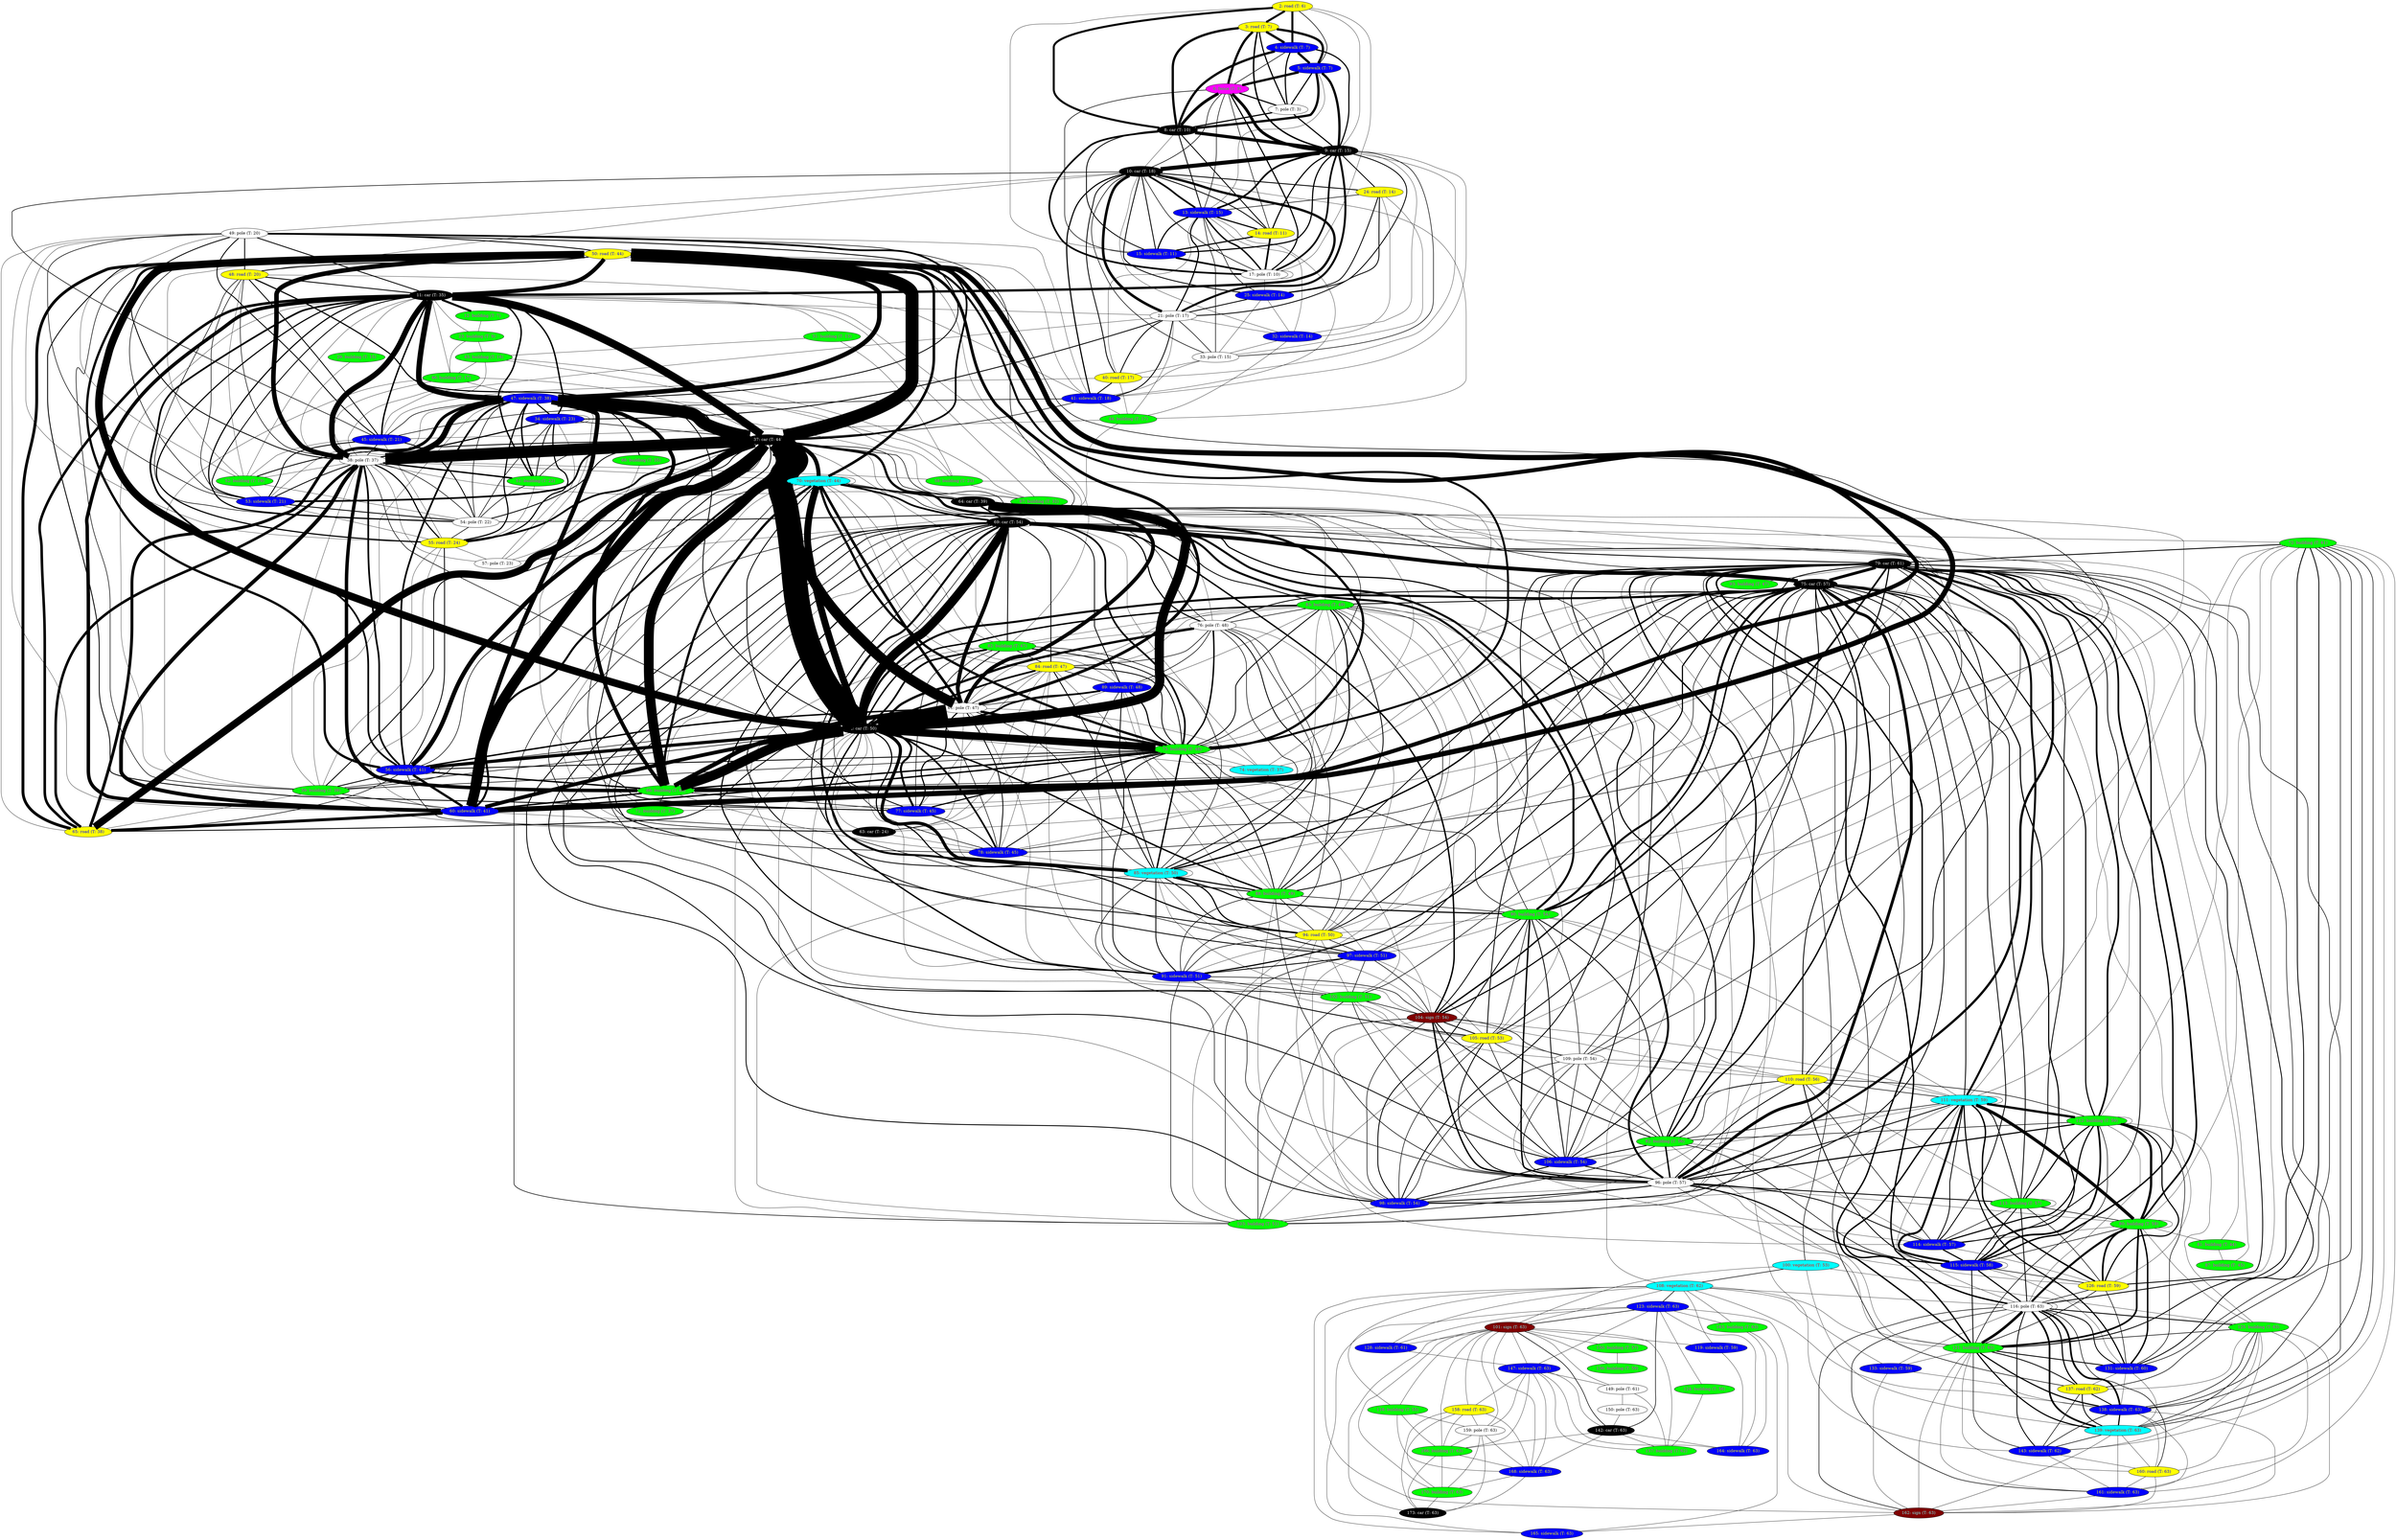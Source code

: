 // Num vertices: 131
// Num edges: 801
graph semantic_graph {
	2 [ label="2: road (T: 6)", fillcolor="#ffff00", fontcolor="#0000ff", pos = "36.7961, 109.279!", style=filled ] // 3D pos: 36.7961 109.279 2.03078 // Observers: 0,12,24,36,48,59,70,
	3 [ label="3: road (T: 7)", fillcolor="#ffff00", fontcolor="#0000ff", pos = "41.6663, 117.619!", style=filled ] // 3D pos: 41.6663 117.619 1.64904 // Observers: 0,12,24,36,48,59,70,81,
	4 [ label="4: sidewalk (T: 7)", fillcolor="#0000ff", fontcolor="#ffff00", pos = "40.5764, 113.915!", style=filled ] // 3D pos: 40.5764 113.915 2.08299 // Observers: 0,12,24,36,48,59,70,81,
	5 [ label="5: sidewalk (T: 7)", fillcolor="#0000ff", fontcolor="#ffff00", pos = "39.7301, 122.02!", style=filled ] // 3D pos: 39.7301  122.02 2.08752 // Observers: 0,12,24,36,48,59,70,81,
	6 [ label="6: fence (T: 9)", fillcolor="#ff00ff", fontcolor="#00ff00", pos = "35.2888, 126.488!", style=filled ] // 3D pos: 35.2888 126.488 2.75901 // Observers: 0,12,24,36,48,59,70,81,92,106,
	7 [ label="7: pole (T: 3)", fillcolor="#ffffff", fontcolor="#000000", pos = "40.7771, 121.359!", style=filled ] // 3D pos: 40.7771 121.359 2.32973 // Observers: 0,12,24,36,
	8 [ label="8: car (T: 10)", fillcolor="#000000", fontcolor="#ffffff", pos = "36.3176, 120.909!", style=filled ] // 3D pos: 36.3176 120.909 2.31108 // Observers: 0,12,24,36,48,59,70,81,92,106,120,
	9 [ label="9: car (T: 15)", fillcolor="#000000", fontcolor="#ffffff", pos = "29.7477, 120.81!", style=filled ] // 3D pos: 29.7477  120.81 2.33007 // Observers: 0,12,24,36,48,59,70,81,92,106,120,132,149,157,170,
	10 [ label="10: car (T: 18)", fillcolor="#000000", fontcolor="#ffffff", pos = "22.5979, 120.637!", style=filled ] // 3D pos: 22.5979 120.637 2.38508 // Observers: 0,12,24,36,48,59,70,81,106,120,132,141,149,157,170,183,193,205,
	11 [ label="11: car (T: 35)", fillcolor="#000000", fontcolor="#ffffff", pos = "6.30613, 119.093!", style=filled ] // 3D pos: 6.30613 119.093 2.39058 // Observers: 0,12,24,36,48,59,70,81,183,193,205,217,232,245,255,265,276,291,309,327,345,363,378,394,411,426,442,460,
	12 [ label="12: building (T: 7)", fillcolor="#00ff00", fontcolor="#ff00ff", pos = "4.7421, 112.976!", style=filled ] // 3D pos:  4.7421 112.976 12.6003 // Observers: 12,12,24,36,48,59,70,81,
	13 [ label="13: sidewalk (T: 15)", fillcolor="#0000ff", fontcolor="#ffff00", pos = "26.5966, 123.624!", style=filled ] // 3D pos: 26.5966 123.624  1.8158 // Observers: 81,81,106,120,132,157,170,
	14 [ label="14: road (T: 11)", fillcolor="#ffff00", fontcolor="#0000ff", pos = "36.5167, 117.516!", style=filled ] // 3D pos: 36.5167 117.516 1.63895 // Observers: 92,92,106,120,132,
	15 [ label="15: sidewalk (T: 11)", fillcolor="#0000ff", fontcolor="#ffff00", pos = "35.1859, 113.944!", style=filled ] // 3D pos: 35.1859 113.944 2.04333 // Observers: 92,92,106,120,132,
	17 [ label="17: pole (T: 10)", fillcolor="#ffffff", fontcolor="#000000", pos = "33.4696, 112.45!", style=filled ] // 3D pos: 33.4696  112.45 2.24704 // Observers: 92,92,106,106,106,120,120,
	21 [ label="21: pole (T: 17)", fillcolor="#ffffff", fontcolor="#000000", pos = "19.068, 122.329!", style=filled ] // 3D pos:  19.068 122.329 6.60728 // Observers: 92,92,106,120,132,149,157,170,183,193,
	23 [ label="23: building (T: 9)", fillcolor="#00ff00", fontcolor="#ff00ff", pos = "1.26734, 113.66!", style=filled ] // 3D pos: 1.26734  113.66 11.5494 // Observers: 92,92,
	24 [ label="24: road (T: 14)", fillcolor="#ffff00", fontcolor="#0000ff", pos = "30.2084, 117.479!", style=filled ] // 3D pos: 30.2084 117.479   1.634 // Observers: 141,141,149,157,
	25 [ label="25: sidewalk (T: 14)", fillcolor="#0000ff", fontcolor="#ffff00", pos = "28.9619, 114.077!", style=filled ] // 3D pos: 28.9619 114.077 2.03481 // Observers: 141,141,149,157,
	29 [ label="29: building (T: 15)", fillcolor="#00ff00", fontcolor="#ff00ff", pos = "-14.8492, 114.177!", style=filled ] // 3D pos: -14.8492 114.177 13.1562 // Observers: 141,141,
	31 [ label="31: building (T: 13)", fillcolor="#00ff00", fontcolor="#ff00ff", pos = "-4.47406, 112.941!", style=filled ] // 3D pos: -4.47406 112.941  11.009 // Observers: 149,149,
	32 [ label="32: sidewalk (T: 14)", fillcolor="#0000ff", fontcolor="#ffff00", pos = "21.0935, 123.327!", style=filled ] // 3D pos: 21.0935 123.327 1.95101 // Observers: 157,157,
	33 [ label="33: pole (T: 15)", fillcolor="#ffffff", fontcolor="#000000", pos = "23.6705, 121.896!", style=filled ] // 3D pos: 23.6705 121.896 2.29383 // Observers: 157,157,170,
	34 [ label="34: sidewalk (T: 23)", fillcolor="#0000ff", fontcolor="#ffff00", pos = "6.60702, 123.481!", style=filled ] // 3D pos: 6.60702 123.481 1.75484 // Observers: 157,157,170,183,255,255,265,
	37 [ label="37: car (T: 44)", fillcolor="#000000", fontcolor="#ffffff", pos = "7.99192, 108.31!", style=filled ] // 3D pos: 7.99192  108.31 2.29295 // Observers: 157,157,183,205,217,217,217,232,232,245,255,265,265,276,276,291,291,309,309,309,327,327,327,345,345,345,345,363,363,378,378,378,394,394,394,411,411,426,426,442,442,460,460,477,494,510,524,537,549,561,573,589,
	38 [ label="38: pole (T: 37)", fillcolor="#ffffff", fontcolor="#000000", pos = "4.53143, 114.276!", style=filled ] // 3D pos: 4.53143 114.276  4.8441 // Observers: 170,170,193,205,217,232,245,255,265,276,291,309,327,345,363,378,394,411,426,442,477,494,
	40 [ label="40: road (T: 17)", fillcolor="#ffff00", fontcolor="#0000ff", pos = "24.4722, 117.434!", style=filled ] // 3D pos: 24.4722 117.434  1.6168 // Observers: 170,170,183,193,
	41 [ label="41: sidewalk (T: 18)", fillcolor="#0000ff", fontcolor="#ffff00", pos = "22.4138, 114.074!", style=filled ] // 3D pos: 22.4138 114.074  1.9534 // Observers: 170,170,183,193,205,
	43 [ label="43: building (T: 16)", fillcolor="#00ff00", fontcolor="#ff00ff", pos = "-2.24078, 113.733!", style=filled ] // 3D pos: -2.24078 113.733 9.03069 // Observers: 183,183,
	44 [ label="44: building (T: 17)", fillcolor="#00ff00", fontcolor="#ff00ff", pos = "18.0031, 123.427!", style=filled ] // 3D pos: 18.0031 123.427 4.25153 // Observers: 193,193,
	45 [ label="45: sidewalk (T: 21)", fillcolor="#0000ff", fontcolor="#ffff00", pos = "13.6468, 122.53!", style=filled ] // 3D pos: 13.6468  122.53 2.01178 // Observers: 193,193,205,217,232,245,
	46 [ label="46: building (T: 17)", fillcolor="#00ff00", fontcolor="#ff00ff", pos = "2.32451, 113.111!", style=filled ] // 3D pos: 2.32451 113.111 7.65596 // Observers: 193,193,
	47 [ label="47: sidewalk (T: 38)", fillcolor="#0000ff", fontcolor="#ffff00", pos = "1.97953, 115.998!", style=filled ] // 3D pos: 1.97953 115.998 1.71101 // Observers: 193,193,205,217,232,245,255,265,276,291,309,327,345,363,378,394,411,426,442,460,477,494,510,
	48 [ label="48: road (T: 20)", fillcolor="#ffff00", fontcolor="#0000ff", pos = "19.0373, 117.438!", style=filled ] // 3D pos: 19.0373 117.438 1.62086 // Observers: 205,205,217,232,
	49 [ label="49: pole (T: 20)", fillcolor="#ffffff", fontcolor="#000000", pos = "13.642, 113.004!", style=filled ] // 3D pos:  13.642 113.004 2.29588 // Observers: 205,205,217,232,
	50 [ label="50: road (T: 44)", fillcolor="#ffff00", fontcolor="#0000ff", pos = "10.1966, 108.594!", style=filled ] // 3D pos: 10.1966 108.594 1.84315 // Observers: 205,205,217,232,291,291,291,309,309,327,345,394,394,426,442,460,477,494,524,537,549,561,573,589,
	51 [ label="51: building (T: 22)", fillcolor="#00ff00", fontcolor="#ff00ff", pos = "1.26776, 118.218!", style=filled ] // 3D pos: 1.26776 118.218 7.46823 // Observers: 205,205,217,232,245,255,
	52 [ label="52: building (T: 19)", fillcolor="#00ff00", fontcolor="#ff00ff", pos = "16.2615, 113.13!", style=filled ] // 3D pos: 16.2615  113.13 2.21297 // Observers: 217,217,
	53 [ label="53: sidewalk (T: 21)", fillcolor="#0000ff", fontcolor="#ffff00", pos = "16.3999, 114.001!", style=filled ] // 3D pos: 16.3999 114.001 2.10182 // Observers: 217,217,232,245,
	54 [ label="54: pole (T: 22)", fillcolor="#ffffff", fontcolor="#000000", pos = "13.893, 122.006!", style=filled ] // 3D pos:  13.893 122.006 2.18859 // Observers: 217,217,232,245,255,
	55 [ label="55: road (T: 24)", fillcolor="#ffff00", fontcolor="#0000ff", pos = "13.2726, 117.255!", style=filled ] // 3D pos: 13.2726 117.255 1.60837 // Observers: 245,245,255,265,276,
	56 [ label="56: sidewalk (T: 41)", fillcolor="#0000ff", fontcolor="#ffff00", pos = "4.75075, 108.796!", style=filled ] // 3D pos: 4.75075 108.796 1.90388 // Observers: 265,265,276,276,291,426,442,524,537,549,
	57 [ label="57: pole (T: 23)", fillcolor="#ffffff", fontcolor="#000000", pos = "7.11666, 120.891!", style=filled ] // 3D pos: 7.11666 120.891 2.37684 // Observers: 265,265,
	58 [ label="58: building (T: 23)", fillcolor="#00ff00", fontcolor="#ff00ff", pos = "-5.46531, 113.006!", style=filled ] // 3D pos: -5.46531 113.006 7.70861 // Observers: 265,265,
	59 [ label="59: building (T: 39)", fillcolor="#00ff00", fontcolor="#ff00ff", pos = "2.44232, 111.601!", style=filled ] // 3D pos: 2.44232 111.601  5.5479 // Observers: 276,276,524,
	60 [ label="60: sidewalk (T: 41)", fillcolor="#0000ff", fontcolor="#ffff00", pos = "10.8145, 112.803!", style=filled ] // 3D pos: 10.8145 112.803 2.17665 // Observers: 276,276,291,309,327,345,363,378,394,411,426,442,460,477,494,510,524,537,549,
	61 [ label="61: pole (T: 47)", fillcolor="#ffffff", fontcolor="#000000", pos = "6.10836, 101.249!", style=filled ] // 3D pos: 6.10836 101.249 5.73982 // Observers: 276,276,291,309,327,345,363,378,394,411,426,442,460,477,494,510,524,561,573,589,604,632,
	62 [ label="62: car (T: 50)", fillcolor="#000000", fontcolor="#ffffff", pos = "7.7086, 98.577!", style=filled ] // 3D pos:  7.7086  98.577 2.49189 // Observers: 276,276,291,291,309,309,309,327,327,327,327,345,345,345,363,363,363,378,378,378,394,394,394,411,411,411,426,426,442,442,442,460,460,477,477,477,494,494,510,510,524,524,537,537,549,549,561,561,573,573,589,589,604,604,619,619,632,632,648,648,666,683,
	63 [ label="63: car (T: 24)", fillcolor="#000000", fontcolor="#ffffff", pos = "7.59776, 101.693!", style=filled ] // 3D pos: 7.59776 101.693 2.54444 // Observers: 276,276,
	64 [ label="64: car (T: 39)", fillcolor="#000000", fontcolor="#ffffff", pos = "7.57811, 95.743!", style=filled ] // 3D pos: 7.57811  95.743 2.69519 // Observers: 276,276,291,309,327,345,363,378,411,460,477,494,510,524,
	65 [ label="65: road (T: 38)", fillcolor="#ffff00", fontcolor="#0000ff", pos = "9.02764, 113.99!", style=filled ] // 3D pos: 9.02764  113.99 1.64261 // Observers: 291,291,309,327,345,363,378,394,411,426,510,
	66 [ label="66: building (T: 43)", fillcolor="#00ff00", fontcolor="#ff00ff", pos = "1.35798, 104.963!", style=filled ] // 3D pos: 1.35798 104.963  6.4649 // Observers: 291,291,309,327,345,363,378,394,411,426,442,460,477,494,537,549,561,573,
	67 [ label="67: building (T: 32)", fillcolor="#00ff00", fontcolor="#ff00ff", pos = "-4.12693, 116.992!", style=filled ] // 3D pos: -4.12693 116.992 5.91071 // Observers: 291,291,
	68 [ label="68: building (T: 35)", fillcolor="#00ff00", fontcolor="#ff00ff", pos = "-10.3829, 117.397!", style=filled ] // 3D pos: -10.3829 117.397 7.14826 // Observers: 426,426,442,460,
	69 [ label="69: car (T: 54)", fillcolor="#000000", fontcolor="#ffffff", pos = "7.77776, 90.7459!", style=filled ] // 3D pos: 7.77776 90.7459 2.65332 // Observers: 426,426,442,460,477,494,510,524,537,549,561,561,573,573,589,604,619,632,648,666,683,697,709,721,735,
	70 [ label="70: vegetation (T: 44)", fillcolor="#00ffff", fontcolor="#ff0000", pos = "9.51335, 102.33!", style=filled ] // 3D pos: 9.51335  102.33 4.28182 // Observers: 442,442,460,460,477,510,524,537,549,561,573,589,
	71 [ label="71: building (T: 37)", fillcolor="#00ff00", fontcolor="#ff00ff", pos = "-9.08727, 115.055!", style=filled ] // 3D pos: -9.08727 115.055 6.62306 // Observers: 477,477,494,
	72 [ label="72: building (T: 61)", fillcolor="#00ff00", fontcolor="#ff00ff", pos = "12.5093, 71.9118!", style=filled ] // 3D pos: 12.5093 71.9118 3.30479 // Observers: 477,477,833,845,
	73 [ label="73: building (T: 48)", fillcolor="#00ff00", fontcolor="#ff00ff", pos = "12.192, 98.8056!", style=filled ] // 3D pos:  12.192 98.8056  5.3863 // Observers: 494,494,510,524,537,549,561,573,589,604,619,632,648,648,
	74 [ label="74: vegetation (T: 37)", fillcolor="#00ffff", fontcolor="#ff0000", pos = "10.8001, 88.5701!", style=filled ] // 3D pos: 10.8001 88.5701 8.03637 // Observers: 494,494,
	75 [ label="75: car (T: 57)", fillcolor="#000000", fontcolor="#ffffff", pos = "6.78675, 83.9379!", style=filled ] // 3D pos: 6.78675 83.9379 2.58595 // Observers: 494,494,510,589,604,619,632,648,666,683,697,709,721,735,750,764,781,
	76 [ label="76: pole (T: 48)", fillcolor="#ffffff", fontcolor="#000000", pos = "4.53663, 96.4784!", style=filled ] // 3D pos: 4.53663 96.4784 6.64798 // Observers: 537,537,549,619,648,
	77 [ label="77: sidewalk (T: 45)", fillcolor="#0000ff", fontcolor="#ffff00", pos = "10.6194, 106.841!", style=filled ] // 3D pos: 10.6194 106.841 1.92095 // Observers: 561,561,573,589,604,
	78 [ label="78: sidewalk (T: 45)", fillcolor="#0000ff", fontcolor="#ffff00", pos = "3.44386, 100.647!", style=filled ] // 3D pos: 3.44386 100.647 1.92999 // Observers: 573,573,589,604,
	79 [ label="79: car (T: 61)", fillcolor="#000000", fontcolor="#ffffff", pos = "5.80939, 75.8576!", style=filled ] // 3D pos: 5.80939 75.8576 2.48666 // Observers: 573,573,632,648,666,709,721,735,750,764,781,800,816,833,845,
	80 [ label="80: building (T: 59)", fillcolor="#00ff00", fontcolor="#ff00ff", pos = "12.9054, 71.7424!", style=filled ] // 3D pos: 12.9054 71.7424  8.2553 // Observers: 573,573,781,800,800,816,816,816,
	81 [ label="81: building (T: 44)", fillcolor="#00ff00", fontcolor="#ff00ff", pos = "12.9393, 74.088!", style=filled ] // 3D pos: 12.9393 74.088 15.544 // Observers: 573,573,
	82 [ label="82: building (T: 47)", fillcolor="#00ff00", fontcolor="#ff00ff", pos = "3.08487, 98.5591!", style=filled ] // 3D pos: 3.08487 98.5591 4.86417 // Observers: 589,589,604,632,
	83 [ label="83: building (T: 49)", fillcolor="#00ff00", fontcolor="#ff00ff", pos = "10.2995, 93.6449!", style=filled ] // 3D pos: 10.2995 93.6449 4.28918 // Observers: 604,604,648,666,
	84 [ label="84: road (T: 47)", fillcolor="#ffff00", fontcolor="#0000ff", pos = "8.08589, 102.273!", style=filled ] // 3D pos: 8.08589 102.273 1.64324 // Observers: 604,604,619,632,
	85 [ label="85: vegetation (T: 50)", fillcolor="#00ffff", fontcolor="#ff0000", pos = "10.4526, 96.4861!", style=filled ] // 3D pos: 10.4526 96.4861  5.2551 // Observers: 604,604,619,632,648,666,666,683,
	87 [ label="87: building (T: 45)", fillcolor="#00ff00", fontcolor="#ff00ff", pos = "13.2034, 77.3515!", style=filled ] // 3D pos: 13.2034 77.3515 16.7913 // Observers: 604,604,
	88 [ label="88: building (T: 49)", fillcolor="#00ff00", fontcolor="#ff00ff", pos = "3.00005, 93.1453!", style=filled ] // 3D pos: 3.00005 93.1453 5.51512 // Observers: 619,619,648,666,
	89 [ label="89: sidewalk (T: 48)", fillcolor="#0000ff", fontcolor="#ffff00", pos = "10.455, 100.657!", style=filled ] // 3D pos:  10.455 100.657 2.00425 // Observers: 619,619,632,648,
	90 [ label="90: building (T: 54)", fillcolor="#00ff00", fontcolor="#ff00ff", pos = "12.5492, 83.6366!", style=filled ] // 3D pos: 12.5492 83.6366 8.38408 // Observers: 619,619,632,648,666,709,721,735,
	91 [ label="91: sidewalk (T: 51)", fillcolor="#0000ff", fontcolor="#ffff00", pos = "2.3616, 92.7919!", style=filled ] // 3D pos:  2.3616 92.7919 1.96107 // Observers: 632,632,648,683,697,
	92 [ label="92: building (T: 56)", fillcolor="#00ff00", fontcolor="#ff00ff", pos = "1.12793, 81.751!", style=filled ] // 3D pos: 1.12793  81.751 7.24001 // Observers: 632,632,709,721,735,764,
	93 [ label="93: building (T: 47)", fillcolor="#00ff00", fontcolor="#ff00ff", pos = "13.6229, 67.9373!", style=filled ] // 3D pos: 13.6229 67.9373  13.955 // Observers: 632,632,
	94 [ label="94: road (T: 50)", fillcolor="#ffff00", fontcolor="#0000ff", pos = "8.27629, 96.8083!", style=filled ] // 3D pos: 8.27629 96.8083 1.63178 // Observers: 648,648,666,683,
	96 [ label="96: pole (T: 57)", fillcolor="#ffffff", fontcolor="#000000", pos = "4.53301, 79.5684!", style=filled ] // 3D pos: 4.53301 79.5684 6.66138 // Observers: 648,648,666,683,697,709,721,735,750,764,781,
	97 [ label="97: sidewalk (T: 51)", fillcolor="#0000ff", fontcolor="#ffff00", pos = "10.3501, 94.9152!", style=filled ] // 3D pos: 10.3501 94.9152 1.93467 // Observers: 666,666,683,697,
	98 [ label="98: sidewalk (T: 54)", fillcolor="#0000ff", fontcolor="#ffff00", pos = "2.8235, 87.5714!", style=filled ] // 3D pos:  2.8235 87.5714 1.88298 // Observers: 666,666,721,735,
	100 [ label="100: vegetation (T: 53)", fillcolor="#00ffff", fontcolor="#ff0000", pos = "11.5592, 65.647!", style=filled ] // 3D pos: 11.5592  65.647 7.78799 // Observers: 666,666,721,
	101 [ label="101: sign (T: 63)", fillcolor="#7f0000", fontcolor="#80ffff", pos = "13.0621, 49.0317!", style=filled ] // 3D pos: 13.0621 49.0317 3.86575 // Observers: 666,666,879,
	102 [ label="102: building (T: 51)", fillcolor="#00ff00", fontcolor="#ff00ff", pos = "13.1067, 88.4234!", style=filled ] // 3D pos: 13.1067 88.4234 4.32397 // Observers: 683,683,697,
	103 [ label="103: building (T: 51)", fillcolor="#00ff00", fontcolor="#ff00ff", pos = "3.20672, 87.6758!", style=filled ] // 3D pos: 3.20672 87.6758 4.64943 // Observers: 683,683,697,
	104 [ label="104: sign (T: 54)", fillcolor="#7f0000", fontcolor="#80ffff", pos = "10.1886, 85.6484!", style=filled ] // 3D pos: 10.1886 85.6484 3.37854 // Observers: 683,683,697,709,721,735,
	105 [ label="105: road (T: 53)", fillcolor="#ffff00", fontcolor="#0000ff", pos = "8.10386, 91.1778!", style=filled ] // 3D pos: 8.10386 91.1778 1.64142 // Observers: 697,697,709,721,
	106 [ label="106: sidewalk (T: 54)", fillcolor="#0000ff", fontcolor="#ffff00", pos = "10.4299, 89.6333!", style=filled ] // 3D pos: 10.4299 89.6333 1.99792 // Observers: 709,709,721,735,
	108 [ label="108: vegetation (T: 62)", fillcolor="#00ffff", fontcolor="#ff0000", pos = "-1.57344, 51.728!", style=filled ] // 3D pos: -1.57344  51.728 4.06472 // Observers: 709,709,721,879,
	109 [ label="109: pole (T: 54)", fillcolor="#ffffff", fontcolor="#000000", pos = "10.1213, 85.6701!", style=filled ] // 3D pos: 10.1213 85.6701 1.93564 // Observers: 721,721,735,
	110 [ label="110: road (T: 56)", fillcolor="#ffff00", fontcolor="#0000ff", pos = "8.13045, 85.6738!", style=filled ] // 3D pos: 8.13045 85.6738 1.64319 // Observers: 735,735,750,764,
	111 [ label="111: vegetation (T: 59)", fillcolor="#00ffff", fontcolor="#ff0000", pos = "10.1426, 79.531!", style=filled ] // 3D pos: 10.1426  79.531 5.25696 // Observers: 735,735,764,781,800,800,800,816,
	112 [ label="112: building (T: 59)", fillcolor="#00ff00", fontcolor="#ff00ff", pos = "12.8694, 80.7307!", style=filled ] // 3D pos: 12.8694 80.7307 4.17066 // Observers: 750,750,764,781,781,800,816,
	113 [ label="113: building (T: 57)", fillcolor="#00ff00", fontcolor="#ff00ff", pos = "2.27858, 76.4417!", style=filled ] // 3D pos: 2.27858 76.4417 5.40995 // Observers: 750,750,781,781,
	114 [ label="114: sidewalk (T: 57)", fillcolor="#0000ff", fontcolor="#ffff00", pos = "10.4356, 84.0872!", style=filled ] // 3D pos: 10.4356 84.0872 1.99847 // Observers: 750,750,764,781,
	115 [ label="115: sidewalk (T: 58)", fillcolor="#0000ff", fontcolor="#ffff00", pos = "3.09244, 75.3981!", style=filled ] // 3D pos: 3.09244 75.3981 1.84713 // Observers: 750,750,764,764,781,800,
	116 [ label="116: pole (T: 63)", fillcolor="#ffffff", fontcolor="#000000", pos = "4.09442, 66.5256!", style=filled ] // 3D pos: 4.09442 66.5256 4.86114 // Observers: 750,750,764,781,800,816,833,845,861,861,879,879,
	118 [ label="118: building (T: 55)", fillcolor="#00ff00", fontcolor="#ff00ff", pos = "16.2065, 49.5488!", style=filled ] // 3D pos: 16.2065 49.5488 4.05585 // Observers: 750,750,
	119 [ label="119: sidewalk (T: 59)", fillcolor="#0000ff", fontcolor="#ffff00", pos = "3.12323, 36.8651!", style=filled ] // 3D pos: 3.12323 36.8651 1.75016 // Observers: 750,750,
	121 [ label="121: building (T: 63)", fillcolor="#00ff00", fontcolor="#ff00ff", pos = "2.14026, 68.7854!", style=filled ] // 3D pos: 2.14026 68.7854 6.30419 // Observers: 764,764,800,816,833,845,861,879,
	123 [ label="123: sidewalk (T: 63)", fillcolor="#0000ff", fontcolor="#ffff00", pos = "3.3613, 46.0992!", style=filled ] // 3D pos:  3.3613 46.0992 1.74232 // Observers: 764,764,879,
	124 [ label="124: building (T: 56)", fillcolor="#00ff00", fontcolor="#ff00ff", pos = "19.3468, 39.6076!", style=filled ] // 3D pos: 19.3468 39.6076 5.01553 // Observers: 764,764,
	125 [ label="125: building (T: 63)", fillcolor="#00ff00", fontcolor="#ff00ff", pos = "13.6975, 66.3255!", style=filled ] // 3D pos: 13.6975 66.3255 3.63247 // Observers: 781,781,879,
	126 [ label="126: road (T: 59)", fillcolor="#ffff00", fontcolor="#0000ff", pos = "8.10224, 80.1664!", style=filled ] // 3D pos: 8.10224 80.1664 1.63787 // Observers: 781,781,800,816,
	128 [ label="128: sidewalk (T: 61)", fillcolor="#0000ff", fontcolor="#ffff00", pos = "3.26325, 49.9112!", style=filled ] // 3D pos: 3.26325 49.9112  1.7098 // Observers: 781,781,
	130 [ label="130: building (T: 57)", fillcolor="#00ff00", fontcolor="#ff00ff", pos = "18.8579, 41.0702!", style=filled ] // 3D pos: 18.8579 41.0702 12.2315 // Observers: 781,781,
	131 [ label="131: sidewalk (T: 60)", fillcolor="#0000ff", fontcolor="#ffff00", pos = "10.4537, 78.6626!", style=filled ] // 3D pos: 10.4537 78.6626 2.00519 // Observers: 800,800,816,833,
	133 [ label="133: sidewalk (T: 59)", fillcolor="#0000ff", fontcolor="#ffff00", pos = "2.29821, 61.8522!", style=filled ] // 3D pos: 2.29821 61.8522 1.78963 // Observers: 816,816,
	136 [ label="136: building (T: 59)", fillcolor="#00ff00", fontcolor="#ff00ff", pos = "18.4833, 45.402!", style=filled ] // 3D pos: 18.4833  45.402 13.0503 // Observers: 816,816,
	137 [ label="137: road (T: 62)", fillcolor="#ffff00", fontcolor="#0000ff", pos = "8.18562, 74.5053!", style=filled ] // 3D pos: 8.18562 74.5053 1.62725 // Observers: 833,833,845,861,
	138 [ label="138: sidewalk (T: 63)", fillcolor="#0000ff", fontcolor="#ffff00", pos = "3.21098, 65.9078!", style=filled ] // 3D pos: 3.21098 65.9078 1.83557 // Observers: 833,833,845,861,879,
	139 [ label="139: vegetation (T: 63)", fillcolor="#00ffff", fontcolor="#ff0000", pos = "10.3149, 67.94!", style=filled ] // 3D pos: 10.3149   67.94 5.75173 // Observers: 833,833,845,861,879,
	142 [ label="142: car (T: 63)", fillcolor="#000000", fontcolor="#ffffff", pos = "9.08247, 42.3149!", style=filled ] // 3D pos: 9.08247 42.3149 2.18488 // Observers: 833,833,879,
	143 [ label="143: sidewalk (T: 62)", fillcolor="#0000ff", fontcolor="#ffff00", pos = "10.4426, 73.1338!", style=filled ] // 3D pos: 10.4426 73.1338 2.01865 // Observers: 845,845,861,
	147 [ label="147: sidewalk (T: 63)", fillcolor="#0000ff", fontcolor="#ffff00", pos = "11.7732, 43.1626!", style=filled ] // 3D pos: 11.7732 43.1626 1.72962 // Observers: 845,845,
	149 [ label="149: pole (T: 61)", fillcolor="#ffffff", fontcolor="#000000", pos = "14.0039, 38.0575!", style=filled ] // 3D pos: 14.0039 38.0575 2.76214 // Observers: 845,845,
	150 [ label="150: pole (T: 63)", fillcolor="#ffffff", fontcolor="#000000", pos = "10.7238, 28.8471!", style=filled ] // 3D pos: 10.7238 28.8471 3.11757 // Observers: 845,845,
	157 [ label="157: building (T: 62)", fillcolor="#00ff00", fontcolor="#ff00ff", pos = "15.6983, 38.9132!", style=filled ] // 3D pos: 15.6983 38.9132 5.05417 // Observers: 861,861,
	158 [ label="158: road (T: 63)", fillcolor="#ffff00", fontcolor="#0000ff", pos = "15.6367, 54.1477!", style=filled ] // 3D pos: 15.6367 54.1477 1.60575 // Observers: 861,861,
	159 [ label="159: pole (T: 63)", fillcolor="#ffffff", fontcolor="#000000", pos = "17.2739, 52.6441!", style=filled ] // 3D pos: 17.2739 52.6441 4.57642 // Observers: 861,861,
	160 [ label="160: road (T: 63)", fillcolor="#ffff00", fontcolor="#0000ff", pos = "7.97127, 68.9729!", style=filled ] // 3D pos: 7.97127 68.9729 1.64064 // Observers: 879,879,
	161 [ label="161: sidewalk (T: 63)", fillcolor="#0000ff", fontcolor="#ffff00", pos = "10.4126, 69.5445!", style=filled ] // 3D pos: 10.4126 69.5445 2.02062 // Observers: 879,879,
	162 [ label="162: sign (T: 63)", fillcolor="#7f0000", fontcolor="#80ffff", pos = "3.90093, 61.1287!", style=filled ] // 3D pos: 3.90093 61.1287 3.28438 // Observers: 879,879,
	163 [ label="163: building (T: 63)", fillcolor="#00ff00", fontcolor="#ff00ff", pos = "-1.12137, 50.4077!", style=filled ] // 3D pos: -1.12137 50.4077 7.18701 // Observers: 879,879,
	164 [ label="164: sidewalk (T: 63)", fillcolor="#0000ff", fontcolor="#ffff00", pos = "3.18402, 41.6842!", style=filled ] // 3D pos: 3.18402 41.6842 1.74539 // Observers: 879,879,
	165 [ label="165: sidewalk (T: 63)", fillcolor="#0000ff", fontcolor="#ffff00", pos = "-1.22427, 53.27!", style=filled ] // 3D pos: -1.22427   53.27 1.87788 // Observers: 879,879,
	166 [ label="166: building (T: 63)", fillcolor="#00ff00", fontcolor="#ff00ff", pos = "13.9146, 47.334!", style=filled ] // 3D pos: 13.9146  47.334 4.80712 // Observers: 879,879,
	168 [ label="168: sidewalk (T: 63)", fillcolor="#0000ff", fontcolor="#ffff00", pos = "16.422, 50.4075!", style=filled ] // 3D pos:  16.422 50.4075 1.79453 // Observers: 879,879,
	170 [ label="170: building (T: 63)", fillcolor="#00ff00", fontcolor="#ff00ff", pos = "18.2857, 52.7883!", style=filled ] // 3D pos: 18.2857 52.7883 12.7052 // Observers: 879,879,
	173 [ label="173: car (T: 63)", fillcolor="#000000", fontcolor="#ffffff", pos = "17.5292, 54.6593!", style=filled ] // 3D pos: 17.5292 54.6593 2.28289 // Observers: 879,879,
	2--3 [ penwidth=7 ]
	2--4 [ penwidth=7 ]
	2--8 [ penwidth=7 ]
	3--4 [ penwidth=8 ]
	3--5 [ penwidth=8 ]
	3--6 [ penwidth=8 ]
	3--7 [ penwidth=4 ]
	3--8 [ penwidth=8 ]
	4--5 [ penwidth=8 ]
	4--7 [ penwidth=4 ]
	4--8 [ penwidth=8 ]
	5--6 [ penwidth=8 ]
	5--7 [ penwidth=4 ]
	5--8 [ penwidth=8 ]
	5--9 [ penwidth=8 ]
	6--7 [ penwidth=4 ]
	6--8 [ penwidth=10 ]
	6--9 [ penwidth=10 ]
	7--8 [ penwidth=4 ]
	7--9 [ penwidth=4 ]
	8--9 [ penwidth=11 ]
	9--10 [ penwidth=14 ]
	10--11 [ penwidth=8 ]
	11--12 [ penwidth=7 ]
	4--6 [ penwidth=2 ]
	3--9 [ penwidth=5 ]
	4--9 [ penwidth=4 ]
	2--5 [ penwidth=2 ]
	2--9 [ penwidth=1 ]
	5--13 [ penwidth=1 ]
	6--13 [ penwidth=2 ]
	8--13 [ penwidth=3 ]
	9--13 [ penwidth=6 ]
	10--13 [ penwidth=6 ]
	6--14 [ penwidth=2 ]
	6--15 [ penwidth=2 ]
	6--17 [ penwidth=4 ]
	8--14 [ penwidth=3 ]
	8--15 [ penwidth=3 ]
	8--17 [ penwidth=6 ]
	9--14 [ penwidth=4 ]
	9--15 [ penwidth=4 ]
	9--17 [ penwidth=6 ]
	9--21 [ penwidth=7 ]
	14--15 [ penwidth=4 ]
	14--17 [ penwidth=6 ]
	15--17 [ penwidth=6 ]
	11--21 [ penwidth=1 ]
	11--23 [ penwidth=1 ]
	10--6 [ penwidth=2 ]
	10--21 [ penwidth=9 ]
	13--14 [ penwidth=4 ]
	13--21 [ penwidth=4 ]
	2--15 [ penwidth=1 ]
	2--17 [ penwidth=1 ]
	12--23 [ penwidth=1 ]
	15--13 [ penwidth=4 ]
	13--17 [ penwidth=5 ]
	17--17 [ penwidth=1 ]
	14--10 [ penwidth=3 ]
	15--10 [ penwidth=3 ]
	17--10 [ penwidth=2 ]
	8--10 [ penwidth=1 ]
	10--24 [ penwidth=3 ]
	10--25 [ penwidth=3 ]
	24--25 [ penwidth=3 ]
	11--29 [ penwidth=1 ]
	9--24 [ penwidth=3 ]
	9--25 [ penwidth=3 ]
	17--25 [ penwidth=1 ]
	24--21 [ penwidth=3 ]
	25--21 [ penwidth=3 ]
	11--31 [ penwidth=1 ]
	24--32 [ penwidth=1 ]
	24--13 [ penwidth=2 ]
	24--33 [ penwidth=1 ]
	25--32 [ penwidth=1 ]
	25--13 [ penwidth=2 ]
	25--33 [ penwidth=1 ]
	13--32 [ penwidth=1 ]
	13--33 [ penwidth=2 ]
	21--32 [ penwidth=1 ]
	21--34 [ penwidth=3 ]
	21--33 [ penwidth=2 ]
	9--32 [ penwidth=1 ]
	9--33 [ penwidth=2 ]
	10--32 [ penwidth=1 ]
	10--33 [ penwidth=2 ]
	32--33 [ penwidth=1 ]
	11--34 [ penwidth=5 ]
	11--37 [ penwidth=27 ]
	34--38 [ penwidth=4 ]
	13--40 [ penwidth=1 ]
	13--41 [ penwidth=1 ]
	21--40 [ penwidth=3 ]
	21--41 [ penwidth=3 ]
	33--40 [ penwidth=1 ]
	33--41 [ penwidth=1 ]
	9--40 [ penwidth=1 ]
	9--41 [ penwidth=1 ]
	10--40 [ penwidth=3 ]
	10--41 [ penwidth=4 ]
	40--41 [ penwidth=3 ]
	37--38 [ penwidth=41 ]
	29--38 [ penwidth=1 ]
	11--38 [ penwidth=19 ]
	38--43 [ penwidth=1 ]
	23--43 [ penwidth=1 ]
	31--43 [ penwidth=1 ]
	40--44 [ penwidth=1 ]
	40--45 [ penwidth=1 ]
	41--44 [ penwidth=1 ]
	41--45 [ penwidth=2 ]
	38--46 [ penwidth=1 ]
	38--47 [ penwidth=20 ]
	21--44 [ penwidth=1 ]
	21--45 [ penwidth=1 ]
	10--44 [ penwidth=1 ]
	10--45 [ penwidth=2 ]
	11--46 [ penwidth=1 ]
	11--45 [ penwidth=5 ]
	11--47 [ penwidth=19 ]
	44--45 [ penwidth=1 ]
	46--47 [ penwidth=1 ]
	37--46 [ penwidth=1 ]
	37--47 [ penwidth=43 ]
	23--46 [ penwidth=1 ]
	32--44 [ penwidth=1 ]
	43--46 [ penwidth=1 ]
	45--48 [ penwidth=3 ]
	45--49 [ penwidth=3 ]
	41--50 [ penwidth=1 ]
	41--48 [ penwidth=1 ]
	41--49 [ penwidth=1 ]
	41--37 [ penwidth=2 ]
	47--51 [ penwidth=5 ]
	47--50 [ penwidth=16 ]
	47--49 [ penwidth=3 ]
	38--51 [ penwidth=5 ]
	38--50 [ penwidth=16 ]
	38--49 [ penwidth=3 ]
	10--48 [ penwidth=1 ]
	10--49 [ penwidth=1 ]
	37--50 [ penwidth=45 ]
	37--49 [ penwidth=6 ]
	11--51 [ penwidth=5 ]
	11--50 [ penwidth=14 ]
	11--49 [ penwidth=3 ]
	48--49 [ penwidth=3 ]
	49--50 [ penwidth=3 ]
	50--52 [ penwidth=1 ]
	50--48 [ penwidth=3 ]
	50--53 [ penwidth=2 ]
	48--52 [ penwidth=1 ]
	48--53 [ penwidth=2 ]
	48--54 [ penwidth=2 ]
	48--37 [ penwidth=4 ]
	48--11 [ penwidth=3 ]
	45--52 [ penwidth=1 ]
	45--53 [ penwidth=3 ]
	45--54 [ penwidth=3 ]
	38--52 [ penwidth=1 ]
	49--52 [ penwidth=1 ]
	49--53 [ penwidth=2 ]
	49--54 [ penwidth=2 ]
	37--52 [ penwidth=3 ]
	37--53 [ penwidth=6 ]
	37--37 [ penwidth=1 ]
	11--52 [ penwidth=1 ]
	11--53 [ penwidth=3 ]
	11--54 [ penwidth=4 ]
	52--53 [ penwidth=1 ]
	52--54 [ penwidth=1 ]
	53--54 [ penwidth=3 ]
	44--54 [ penwidth=1 ]
	48--38 [ penwidth=2 ]
	53--38 [ penwidth=3 ]
	51--54 [ penwidth=2 ]
	47--55 [ penwidth=4 ]
	47--45 [ penwidth=2 ]
	47--53 [ penwidth=1 ]
	47--54 [ penwidth=2 ]
	45--55 [ penwidth=1 ]
	45--38 [ penwidth=2 ]
	53--55 [ penwidth=1 ]
	38--55 [ penwidth=4 ]
	38--54 [ penwidth=2 ]
	54--55 [ penwidth=2 ]
	54--37 [ penwidth=3 ]
	37--55 [ penwidth=6 ]
	11--55 [ penwidth=4 ]
	49--55 [ penwidth=1 ]
	51--55 [ penwidth=1 ]
	51--34 [ penwidth=3 ]
	51--37 [ penwidth=2 ]
	55--34 [ penwidth=4 ]
	47--34 [ penwidth=4 ]
	34--34 [ penwidth=1 ]
	34--54 [ penwidth=2 ]
	34--37 [ penwidth=2 ]
	55--56 [ penwidth=3 ]
	55--57 [ penwidth=1 ]
	47--58 [ penwidth=1 ]
	47--56 [ penwidth=6 ]
	47--57 [ penwidth=1 ]
	34--57 [ penwidth=1 ]
	38--58 [ penwidth=1 ]
	38--56 [ penwidth=6 ]
	38--57 [ penwidth=1 ]
	37--56 [ penwidth=15 ]
	37--57 [ penwidth=1 ]
	11--56 [ penwidth=6 ]
	11--57 [ penwidth=1 ]
	31--58 [ penwidth=1 ]
	43--58 [ penwidth=1 ]
	55--59 [ penwidth=1 ]
	55--60 [ penwidth=1 ]
	56--59 [ penwidth=3 ]
	56--56 [ penwidth=1 ]
	56--60 [ penwidth=8 ]
	56--61 [ penwidth=5 ]
	56--62 [ penwidth=11 ]
	56--63 [ penwidth=2 ]
	47--59 [ penwidth=1 ]
	47--60 [ penwidth=15 ]
	38--59 [ penwidth=1 ]
	38--60 [ penwidth=13 ]
	11--59 [ penwidth=1 ]
	11--60 [ penwidth=12 ]
	37--59 [ penwidth=3 ]
	37--60 [ penwidth=36 ]
	37--61 [ penwidth=36 ]
	37--62 [ penwidth=87 ]
	37--63 [ penwidth=2 ]
	37--64 [ penwidth=2 ]
	59--60 [ penwidth=2 ]
	59--61 [ penwidth=2 ]
	59--63 [ penwidth=1 ]
	60--63 [ penwidth=1 ]
	61--62 [ penwidth=51 ]
	61--63 [ penwidth=1 ]
	61--64 [ penwidth=13 ]
	62--63 [ penwidth=1 ]
	62--64 [ penwidth=32 ]
	63--64 [ penwidth=1 ]
	46--59 [ penwidth=1 ]
	49--60 [ penwidth=1 ]
	50--60 [ penwidth=18 ]
	50--65 [ penwidth=10 ]
	50--50 [ penwidth=1 ]
	50--56 [ penwidth=8 ]
	50--66 [ penwidth=14 ]
	50--61 [ penwidth=10 ]
	50--62 [ penwidth=26 ]
	56--66 [ penwidth=5 ]
	56--65 [ penwidth=2 ]
	47--66 [ penwidth=13 ]
	47--67 [ penwidth=1 ]
	47--65 [ penwidth=10 ]
	60--65 [ penwidth=10 ]
	60--62 [ penwidth=13 ]
	61--66 [ penwidth=15 ]
	38--66 [ penwidth=12 ]
	38--67 [ penwidth=1 ]
	38--65 [ penwidth=9 ]
	62--66 [ penwidth=34 ]
	62--62 [ penwidth=1 ]
	11--65 [ penwidth=9 ]
	37--66 [ penwidth=34 ]
	37--65 [ penwidth=25 ]
	43--67 [ penwidth=1 ]
	49--65 [ penwidth=1 ]
	58--67 [ penwidth=1 ]
	67--11 [ penwidth=1 ]
	65--62 [ penwidth=3 ]
	47--68 [ penwidth=3 ]
	61--69 [ penwidth=13 ]
	62--69 [ penwidth=31 ]
	66--70 [ penwidth=8 ]
	50--70 [ penwidth=9 ]
	56--70 [ penwidth=2 ]
	60--70 [ penwidth=7 ]
	61--70 [ penwidth=9 ]
	62--70 [ penwidth=24 ]
	37--70 [ penwidth=14 ]
	63--70 [ penwidth=1 ]
	70--70 [ penwidth=1 ]
	70--64 [ penwidth=5 ]
	64--69 [ penwidth=5 ]
	38--70 [ penwidth=1 ]
	66--71 [ penwidth=2 ]
	66--60 [ penwidth=5 ]
	47--62 [ penwidth=3 ]
	38--62 [ penwidth=2 ]
	69--72 [ penwidth=1 ]
	58--71 [ penwidth=1 ]
	68--71 [ penwidth=1 ]
	61--73 [ penwidth=8 ]
	61--74 [ penwidth=1 ]
	64--73 [ penwidth=2 ]
	64--74 [ penwidth=1 ]
	64--75 [ penwidth=2 ]
	37--73 [ penwidth=8 ]
	62--73 [ penwidth=26 ]
	62--74 [ penwidth=1 ]
	69--73 [ penwidth=6 ]
	69--74 [ penwidth=1 ]
	69--75 [ penwidth=13 ]
	73--74 [ penwidth=1 ]
	74--75 [ penwidth=1 ]
	70--73 [ penwidth=8 ]
	73--60 [ penwidth=5 ]
	59--62 [ penwidth=2 ]
	59--65 [ penwidth=1 ]
	73--59 [ penwidth=2 ]
	73--50 [ penwidth=7 ]
	59--50 [ penwidth=2 ]
	73--66 [ penwidth=5 ]
	73--56 [ penwidth=3 ]
	73--76 [ penwidth=5 ]
	66--76 [ penwidth=2 ]
	70--76 [ penwidth=2 ]
	70--69 [ penwidth=6 ]
	69--76 [ penwidth=4 ]
	37--76 [ penwidth=1 ]
	62--76 [ penwidth=8 ]
	73--77 [ penwidth=4 ]
	66--77 [ penwidth=2 ]
	50--77 [ penwidth=3 ]
	70--77 [ penwidth=3 ]
	69--69 [ penwidth=1 ]
	62--77 [ penwidth=7 ]
	37--77 [ penwidth=3 ]
	73--78 [ penwidth=3 ]
	66--78 [ penwidth=1 ]
	66--69 [ penwidth=1 ]
	50--78 [ penwidth=2 ]
	77--78 [ penwidth=3 ]
	77--61 [ penwidth=4 ]
	70--78 [ penwidth=2 ]
	61--78 [ penwidth=3 ]
	69--79 [ penwidth=3 ]
	62--78 [ penwidth=6 ]
	37--78 [ penwidth=2 ]
	69--78 [ penwidth=2 ]
	79--80 [ penwidth=6 ]
	80--81 [ penwidth=1 ]
	63--78 [ penwidth=1 ]
	72--80 [ penwidth=1 ]
	73--82 [ penwidth=3 ]
	50--82 [ penwidth=1 ]
	77--82 [ penwidth=2 ]
	78--82 [ penwidth=2 ]
	70--82 [ penwidth=1 ]
	61--82 [ penwidth=3 ]
	69--82 [ penwidth=3 ]
	37--82 [ penwidth=1 ]
	62--82 [ penwidth=6 ]
	62--75 [ penwidth=7 ]
	79--75 [ penwidth=10 ]
	79--81 [ penwidth=1 ]
	76--82 [ penwidth=1 ]
	73--83 [ penwidth=3 ]
	73--84 [ penwidth=3 ]
	73--85 [ penwidth=5 ]
	82--83 [ penwidth=1 ]
	82--84 [ penwidth=2 ]
	82--85 [ penwidth=2 ]
	77--83 [ penwidth=1 ]
	77--84 [ penwidth=1 ]
	77--85 [ penwidth=1 ]
	78--83 [ penwidth=1 ]
	78--84 [ penwidth=1 ]
	78--85 [ penwidth=1 ]
	61--83 [ penwidth=1 ]
	61--84 [ penwidth=2 ]
	61--85 [ penwidth=2 ]
	62--83 [ penwidth=5 ]
	62--84 [ penwidth=6 ]
	62--85 [ penwidth=11 ]
	69--83 [ penwidth=3 ]
	69--85 [ penwidth=7 ]
	75--83 [ penwidth=3 ]
	83--84 [ penwidth=1 ]
	83--85 [ penwidth=4 ]
	84--85 [ penwidth=3 ]
	79--87 [ penwidth=1 ]
	63--84 [ penwidth=1 ]
	64--83 [ penwidth=1 ]
	64--85 [ penwidth=1 ]
	70--84 [ penwidth=1 ]
	81--87 [ penwidth=1 ]
	73--88 [ penwidth=3 ]
	73--89 [ penwidth=4 ]
	84--88 [ penwidth=1 ]
	84--89 [ penwidth=2 ]
	84--76 [ penwidth=2 ]
	84--69 [ penwidth=3 ]
	85--88 [ penwidth=4 ]
	85--89 [ penwidth=3 ]
	85--76 [ penwidth=3 ]
	76--88 [ penwidth=2 ]
	76--89 [ penwidth=2 ]
	76--75 [ penwidth=3 ]
	62--88 [ penwidth=5 ]
	62--89 [ penwidth=6 ]
	75--90 [ penwidth=7 ]
	75--88 [ penwidth=3 ]
	69--90 [ penwidth=7 ]
	69--88 [ penwidth=3 ]
	69--89 [ penwidth=3 ]
	88--89 [ penwidth=1 ]
	79--90 [ penwidth=6 ]
	63--89 [ penwidth=1 ]
	70--89 [ penwidth=1 ]
	73--90 [ penwidth=2 ]
	73--91 [ penwidth=3 ]
	82--89 [ penwidth=1 ]
	82--91 [ penwidth=1 ]
	90--85 [ penwidth=4 ]
	84--91 [ penwidth=1 ]
	89--91 [ penwidth=2 ]
	89--61 [ penwidth=2 ]
	85--91 [ penwidth=3 ]
	85--75 [ penwidth=5 ]
	61--91 [ penwidth=1 ]
	62--91 [ penwidth=5 ]
	75--92 [ penwidth=5 ]
	75--91 [ penwidth=4 ]
	79--92 [ penwidth=5 ]
	79--93 [ penwidth=1 ]
	69--92 [ penwidth=4 ]
	69--91 [ penwidth=4 ]
	88--91 [ penwidth=2 ]
	73--73 [ penwidth=1 ]
	73--94 [ penwidth=2 ]
	88--83 [ penwidth=3 ]
	88--90 [ penwidth=2 ]
	88--94 [ penwidth=2 ]
	88--96 [ penwidth=2 ]
	88--79 [ penwidth=3 ]
	73--75 [ penwidth=1 ]
	83--90 [ penwidth=2 ]
	83--94 [ penwidth=2 ]
	83--89 [ penwidth=1 ]
	83--91 [ penwidth=1 ]
	83--76 [ penwidth=2 ]
	90--96 [ penwidth=5 ]
	89--94 [ penwidth=1 ]
	91--94 [ penwidth=2 ]
	91--76 [ penwidth=2 ]
	85--94 [ penwidth=4 ]
	76--94 [ penwidth=1 ]
	62--94 [ penwidth=4 ]
	75--96 [ penwidth=10 ]
	79--96 [ penwidth=8 ]
	69--94 [ penwidth=3 ]
	69--96 [ penwidth=7 ]
	94--75 [ penwidth=3 ]
	64--94 [ penwidth=1 ]
	92--96 [ penwidth=5 ]
	83--97 [ penwidth=1 ]
	83--98 [ penwidth=1 ]
	90--94 [ penwidth=1 ]
	90--97 [ penwidth=1 ]
	90--98 [ penwidth=3 ]
	88--97 [ penwidth=1 ]
	88--98 [ penwidth=1 ]
	94--97 [ penwidth=2 ]
	94--98 [ penwidth=1 ]
	85--97 [ penwidth=3 ]
	85--98 [ penwidth=2 ]
	85--85 [ penwidth=1 ]
	96--98 [ penwidth=3 ]
	62--97 [ penwidth=2 ]
	62--98 [ penwidth=1 ]
	69--97 [ penwidth=3 ]
	69--98 [ penwidth=3 ]
	75--97 [ penwidth=3 ]
	75--98 [ penwidth=3 ]
	79--98 [ penwidth=3 ]
	79--100 [ penwidth=2 ]
	97--98 [ penwidth=1 ]
	100--101 [ penwidth=1 ]
	64--97 [ penwidth=1 ]
	94--102 [ penwidth=1 ]
	94--103 [ penwidth=1 ]
	94--104 [ penwidth=1 ]
	97--102 [ penwidth=2 ]
	97--103 [ penwidth=2 ]
	97--91 [ penwidth=3 ]
	97--104 [ penwidth=2 ]
	91--102 [ penwidth=2 ]
	91--103 [ penwidth=2 ]
	91--96 [ penwidth=2 ]
	91--104 [ penwidth=2 ]
	85--102 [ penwidth=1 ]
	85--103 [ penwidth=1 ]
	85--104 [ penwidth=1 ]
	96--103 [ penwidth=2 ]
	96--104 [ penwidth=5 ]
	62--102 [ penwidth=1 ]
	62--103 [ penwidth=1 ]
	62--104 [ penwidth=1 ]
	75--102 [ penwidth=2 ]
	75--103 [ penwidth=2 ]
	75--104 [ penwidth=5 ]
	69--102 [ penwidth=2 ]
	69--103 [ penwidth=2 ]
	69--104 [ penwidth=5 ]
	102--103 [ penwidth=2 ]
	102--104 [ penwidth=2 ]
	103--104 [ penwidth=2 ]
	79--103 [ penwidth=1 ]
	79--104 [ penwidth=4 ]
	74--102 [ penwidth=1 ]
	98--103 [ penwidth=1 ]
	102--105 [ penwidth=1 ]
	102--96 [ penwidth=2 ]
	103--105 [ penwidth=1 ]
	97--105 [ penwidth=1 ]
	91--105 [ penwidth=1 ]
	69--105 [ penwidth=3 ]
	75--105 [ penwidth=3 ]
	104--105 [ penwidth=3 ]
	64--105 [ penwidth=1 ]
	83--105 [ penwidth=1 ]
	90--92 [ penwidth=3 ]
	90--105 [ penwidth=2 ]
	90--106 [ penwidth=3 ]
	90--104 [ penwidth=3 ]
	92--105 [ penwidth=2 ]
	92--106 [ penwidth=3 ]
	92--104 [ penwidth=3 ]
	105--106 [ penwidth=2 ]
	105--96 [ penwidth=3 ]
	105--79 [ penwidth=3 ]
	69--106 [ penwidth=3 ]
	75--106 [ penwidth=3 ]
	104--106 [ penwidth=3 ]
	100--108 [ penwidth=2 ]
	83--106 [ penwidth=1 ]
	102--106 [ penwidth=1 ]
	90--109 [ penwidth=2 ]
	92--98 [ penwidth=2 ]
	92--109 [ penwidth=2 ]
	105--98 [ penwidth=2 ]
	105--109 [ penwidth=1 ]
	106--98 [ penwidth=3 ]
	106--96 [ penwidth=3 ]
	106--109 [ penwidth=2 ]
	106--79 [ penwidth=3 ]
	98--109 [ penwidth=2 ]
	98--104 [ penwidth=2 ]
	96--109 [ penwidth=2 ]
	69--109 [ penwidth=2 ]
	79--109 [ penwidth=2 ]
	75--109 [ penwidth=2 ]
	104--109 [ penwidth=2 ]
	102--109 [ penwidth=1 ]
	90--110 [ penwidth=1 ]
	90--111 [ penwidth=1 ]
	92--110 [ penwidth=2 ]
	92--111 [ penwidth=2 ]
	106--110 [ penwidth=1 ]
	106--111 [ penwidth=1 ]
	98--110 [ penwidth=1 ]
	98--111 [ penwidth=1 ]
	96--110 [ penwidth=3 ]
	96--111 [ penwidth=3 ]
	109--110 [ penwidth=1 ]
	109--111 [ penwidth=1 ]
	69--110 [ penwidth=1 ]
	69--111 [ penwidth=1 ]
	79--110 [ penwidth=3 ]
	79--111 [ penwidth=7 ]
	75--110 [ penwidth=3 ]
	75--111 [ penwidth=3 ]
	104--110 [ penwidth=1 ]
	104--111 [ penwidth=1 ]
	110--111 [ penwidth=2 ]
	108--79 [ penwidth=1 ]
	110--112 [ penwidth=2 ]
	110--113 [ penwidth=1 ]
	110--114 [ penwidth=2 ]
	110--115 [ penwidth=3 ]
	96--112 [ penwidth=4 ]
	96--113 [ penwidth=3 ]
	96--114 [ penwidth=3 ]
	96--115 [ penwidth=4 ]
	79--112 [ penwidth=6 ]
	79--113 [ penwidth=3 ]
	79--114 [ penwidth=3 ]
	79--115 [ penwidth=5 ]
	79--116 [ penwidth=5 ]
	75--112 [ penwidth=4 ]
	75--113 [ penwidth=3 ]
	75--114 [ penwidth=3 ]
	75--115 [ penwidth=4 ]
	112--113 [ penwidth=4 ]
	112--114 [ penwidth=4 ]
	112--115 [ penwidth=6 ]
	113--114 [ penwidth=2 ]
	113--115 [ penwidth=3 ]
	113--116 [ penwidth=3 ]
	114--115 [ penwidth=4 ]
	115--116 [ penwidth=4 ]
	108--116 [ penwidth=1 ]
	108--118 [ penwidth=1 ]
	108--119 [ penwidth=1 ]
	101--118 [ penwidth=1 ]
	104--114 [ penwidth=1 ]
	109--114 [ penwidth=1 ]
	111--112 [ penwidth=8 ]
	112--92 [ penwidth=2 ]
	92--121 [ penwidth=1 ]
	92--114 [ penwidth=1 ]
	92--115 [ penwidth=2 ]
	114--111 [ penwidth=3 ]
	115--121 [ penwidth=3 ]
	115--115 [ penwidth=1 ]
	115--111 [ penwidth=7 ]
	96--121 [ penwidth=1 ]
	116--121 [ penwidth=9 ]
	79--121 [ penwidth=5 ]
	123--124 [ penwidth=1 ]
	108--123 [ penwidth=2 ]
	80--111 [ penwidth=11 ]
	80--112 [ penwidth=8 ]
	80--116 [ penwidth=7 ]
	80--121 [ penwidth=6 ]
	112--112 [ penwidth=1 ]
	112--125 [ penwidth=1 ]
	112--126 [ penwidth=4 ]
	113--113 [ penwidth=1 ]
	113--80 [ penwidth=2 ]
	113--126 [ penwidth=2 ]
	113--111 [ penwidth=3 ]
	80--125 [ penwidth=1 ]
	80--126 [ penwidth=6 ]
	80--114 [ penwidth=1 ]
	80--115 [ penwidth=2 ]
	80--96 [ penwidth=1 ]
	114--126 [ penwidth=1 ]
	115--126 [ penwidth=2 ]
	111--126 [ penwidth=5 ]
	116--125 [ penwidth=3 ]
	96--126 [ penwidth=1 ]
	79--126 [ penwidth=3 ]
	75--126 [ penwidth=1 ]
	101--128 [ penwidth=1 ]
	101--130 [ penwidth=1 ]
	108--128 [ penwidth=1 ]
	100--125 [ penwidth=1 ]
	123--128 [ penwidth=1 ]
	112--121 [ penwidth=2 ]
	112--131 [ penwidth=2 ]
	80--80 [ penwidth=1 ]
	80--131 [ penwidth=5 ]
	121--126 [ penwidth=2 ]
	121--131 [ penwidth=3 ]
	121--111 [ penwidth=5 ]
	126--131 [ penwidth=2 ]
	115--131 [ penwidth=1 ]
	111--131 [ penwidth=4 ]
	111--111 [ penwidth=1 ]
	79--131 [ penwidth=3 ]
	121--133 [ penwidth=1 ]
	112--116 [ penwidth=1 ]
	126--116 [ penwidth=2 ]
	131--116 [ penwidth=3 ]
	111--116 [ penwidth=1 ]
	116--133 [ penwidth=1 ]
	101--119 [ penwidth=1 ]
	101--136 [ penwidth=1 ]
	108--101 [ penwidth=1 ]
	108--133 [ penwidth=1 ]
	72--79 [ penwidth=3 ]
	72--111 [ penwidth=1 ]
	72--112 [ penwidth=1 ]
	72--116 [ penwidth=3 ]
	72--121 [ penwidth=3 ]
	72--126 [ penwidth=1 ]
	72--131 [ penwidth=2 ]
	130--136 [ penwidth=1 ]
	72--137 [ penwidth=2 ]
	72--138 [ penwidth=2 ]
	72--139 [ penwidth=2 ]
	121--137 [ penwidth=3 ]
	121--138 [ penwidth=4 ]
	121--139 [ penwidth=4 ]
	131--137 [ penwidth=1 ]
	131--138 [ penwidth=1 ]
	131--139 [ penwidth=1 ]
	116--137 [ penwidth=4 ]
	116--138 [ penwidth=6 ]
	116--139 [ penwidth=6 ]
	79--137 [ penwidth=2 ]
	79--138 [ penwidth=2 ]
	79--139 [ penwidth=2 ]
	137--138 [ penwidth=3 ]
	137--139 [ penwidth=3 ]
	138--139 [ penwidth=4 ]
	101--142 [ penwidth=2 ]
	108--138 [ penwidth=1 ]
	100--139 [ penwidth=1 ]
	125--139 [ penwidth=2 ]
	133--138 [ penwidth=1 ]
	72--143 [ penwidth=1 ]
	121--143 [ penwidth=2 ]
	137--143 [ penwidth=2 ]
	138--143 [ penwidth=2 ]
	139--143 [ penwidth=2 ]
	116--143 [ penwidth=3 ]
	79--143 [ penwidth=1 ]
	147--149 [ penwidth=1 ]
	149--150 [ penwidth=1 ]
	101--147 [ penwidth=1 ]
	101--149 [ penwidth=1 ]
	128--147 [ penwidth=1 ]
	142--147 [ penwidth=1 ]
	116--116 [ penwidth=1 ]
	158--159 [ penwidth=1 ]
	101--157 [ penwidth=1 ]
	101--158 [ penwidth=1 ]
	101--159 [ penwidth=1 ]
	142--157 [ penwidth=1 ]
	147--157 [ penwidth=1 ]
	147--158 [ penwidth=1 ]
	147--159 [ penwidth=1 ]
	123--101 [ penwidth=2 ]
	123--142 [ penwidth=2 ]
	123--147 [ penwidth=1 ]
	125--121 [ penwidth=2 ]
	125--137 [ penwidth=1 ]
	125--138 [ penwidth=2 ]
	125--143 [ penwidth=1 ]
	118--159 [ penwidth=1 ]
	124--157 [ penwidth=1 ]
	149--157 [ penwidth=1 ]
	125--160 [ penwidth=1 ]
	125--161 [ penwidth=1 ]
	125--162 [ penwidth=1 ]
	121--160 [ penwidth=1 ]
	121--161 [ penwidth=1 ]
	121--162 [ penwidth=1 ]
	138--160 [ penwidth=1 ]
	138--161 [ penwidth=1 ]
	138--162 [ penwidth=1 ]
	123--163 [ penwidth=1 ]
	123--164 [ penwidth=1 ]
	123--165 [ penwidth=1 ]
	123--162 [ penwidth=1 ]
	139--160 [ penwidth=1 ]
	139--161 [ penwidth=1 ]
	139--162 [ penwidth=1 ]
	108--163 [ penwidth=1 ]
	108--165 [ penwidth=1 ]
	108--162 [ penwidth=1 ]
	116--160 [ penwidth=2 ]
	116--161 [ penwidth=2 ]
	116--162 [ penwidth=2 ]
	142--166 [ penwidth=1 ]
	142--164 [ penwidth=1 ]
	142--168 [ penwidth=1 ]
	101--170 [ penwidth=1 ]
	101--166 [ penwidth=1 ]
	101--168 [ penwidth=1 ]
	101--173 [ penwidth=1 ]
	160--161 [ penwidth=1 ]
	160--162 [ penwidth=1 ]
	161--162 [ penwidth=1 ]
	162--165 [ penwidth=1 ]
	163--164 [ penwidth=1 ]
	163--165 [ penwidth=1 ]
	166--170 [ penwidth=1 ]
	166--168 [ penwidth=1 ]
	166--173 [ penwidth=1 ]
	168--170 [ penwidth=1 ]
	168--173 [ penwidth=1 ]
	170--173 [ penwidth=1 ]
	159--166 [ penwidth=1 ]
	159--168 [ penwidth=1 ]
	159--170 [ penwidth=1 ]
	159--173 [ penwidth=1 ]
	158--166 [ penwidth=1 ]
	158--168 [ penwidth=1 ]
	158--170 [ penwidth=1 ]
	158--173 [ penwidth=1 ]
	150--142 [ penwidth=1 ]
	147--164 [ penwidth=1 ]
	147--166 [ penwidth=1 ]
	147--168 [ penwidth=1 ]
	108--121 [ penwidth=1 ]
	72--161 [ penwidth=1 ]
	118--166 [ penwidth=1 ]
	118--168 [ penwidth=1 ]
	119--164 [ penwidth=1 ]
	133--162 [ penwidth=1 ]
	143--160 [ penwidth=1 ]
	143--161 [ penwidth=1 ]
}